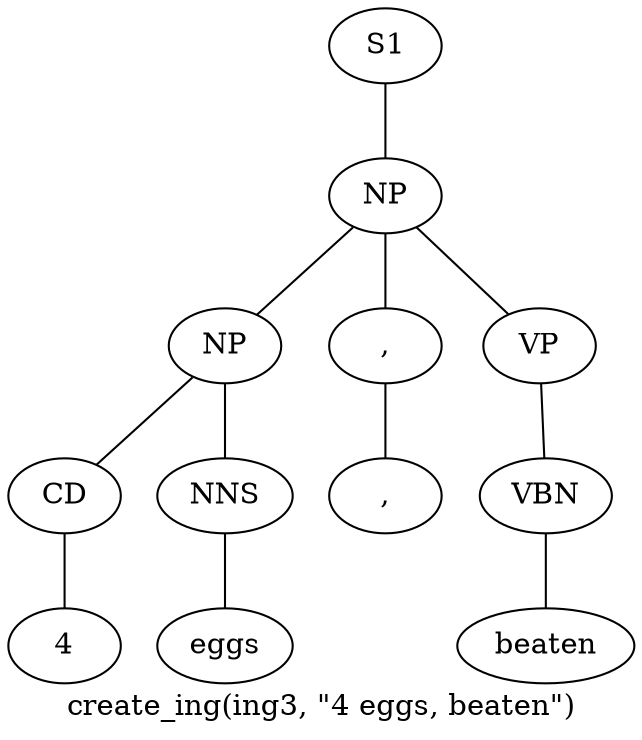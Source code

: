 graph SyntaxGraph {
	label = "create_ing(ing3, \"4 eggs, beaten\")";
	Node0 [label="S1"];
	Node1 [label="NP"];
	Node2 [label="NP"];
	Node3 [label="CD"];
	Node4 [label="4"];
	Node5 [label="NNS"];
	Node6 [label="eggs"];
	Node7 [label=","];
	Node8 [label=","];
	Node9 [label="VP"];
	Node10 [label="VBN"];
	Node11 [label="beaten"];

	Node0 -- Node1;
	Node1 -- Node2;
	Node1 -- Node7;
	Node1 -- Node9;
	Node2 -- Node3;
	Node2 -- Node5;
	Node3 -- Node4;
	Node5 -- Node6;
	Node7 -- Node8;
	Node9 -- Node10;
	Node10 -- Node11;
}